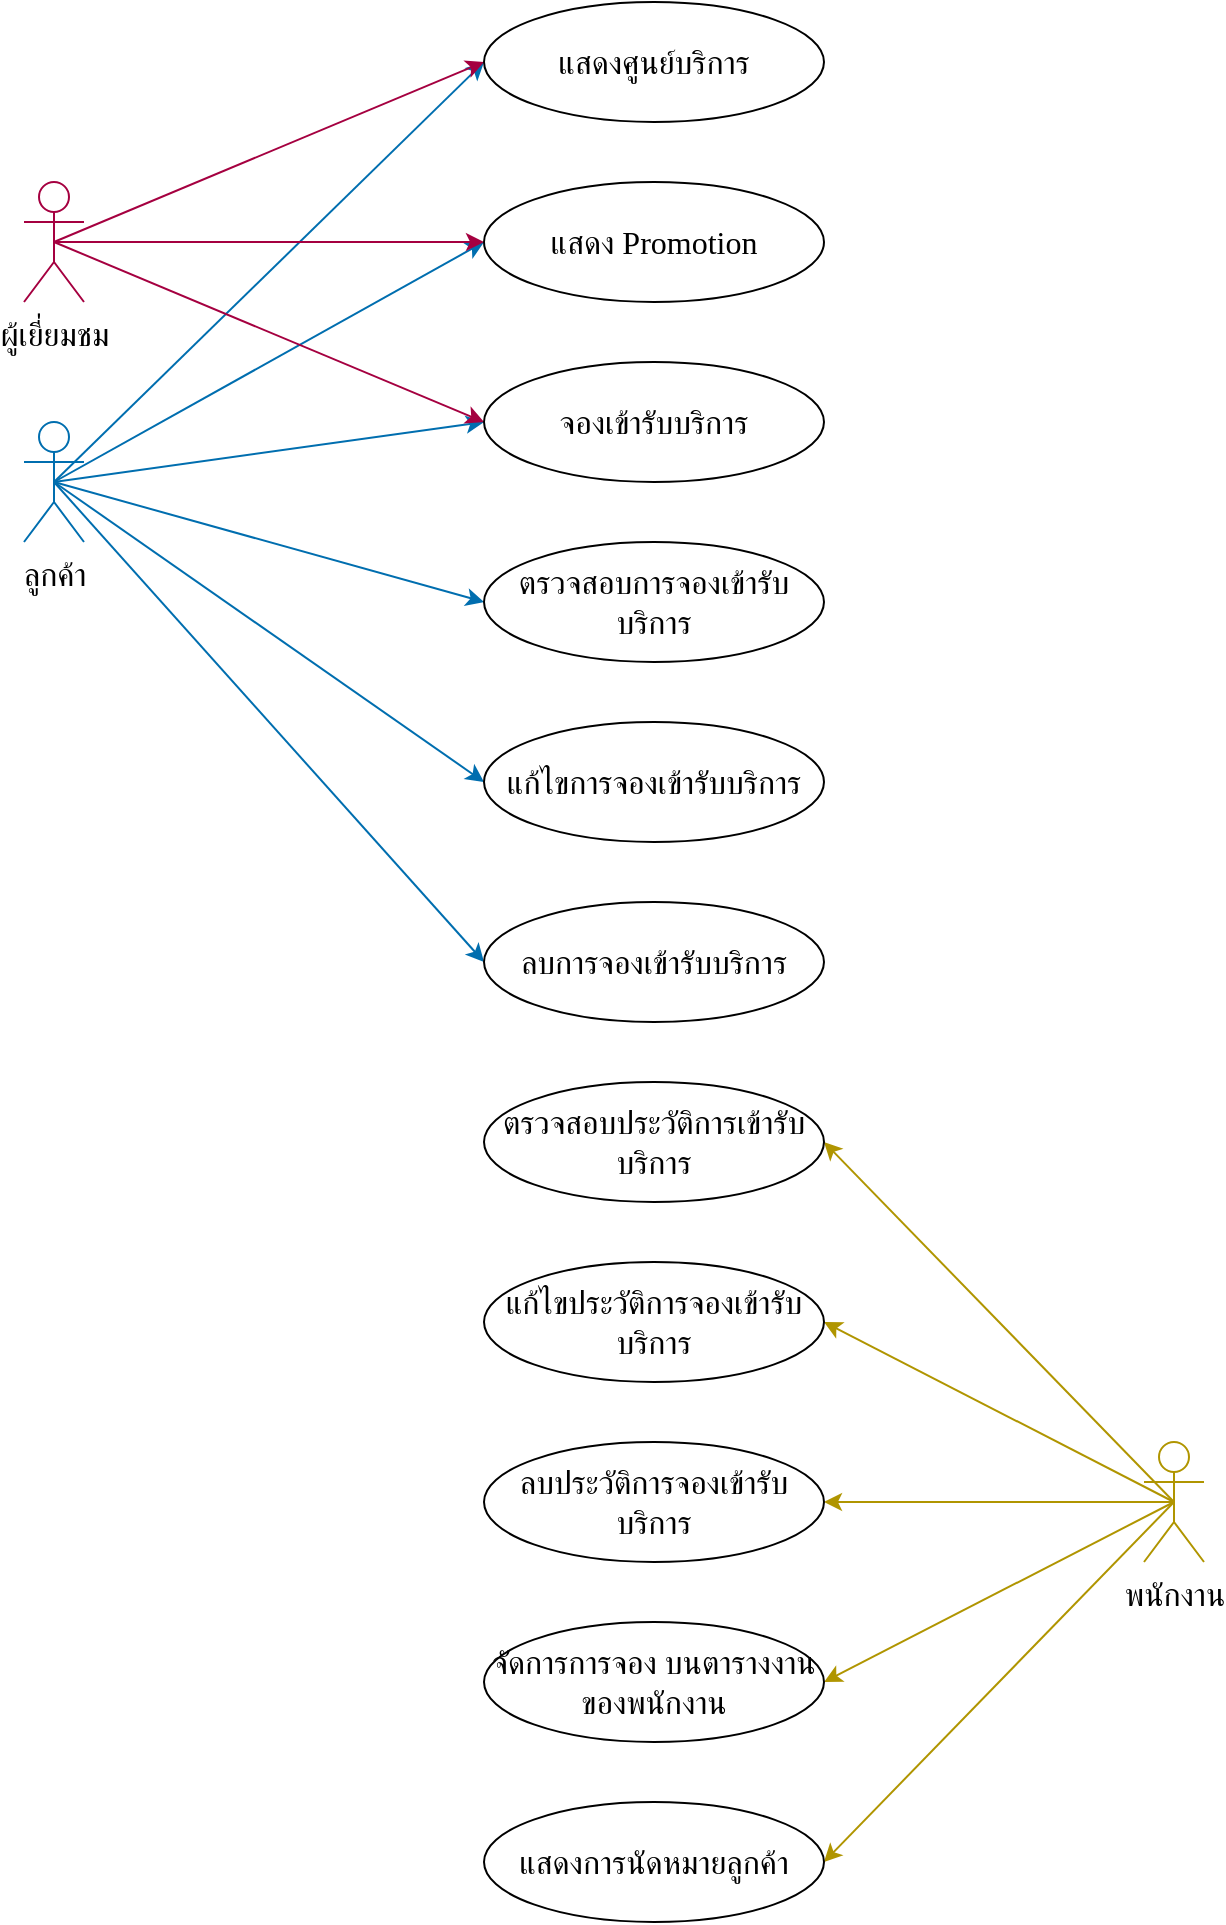<mxfile scale="10" border="0">
    <diagram id="RrSnb8na4pvMSzzhe3lu" name="use case diagram">
        <mxGraphModel dx="2720" dy="1397" grid="1" gridSize="10" guides="1" tooltips="1" connect="1" arrows="1" fold="1" page="1" pageScale="1" pageWidth="827" pageHeight="1169" math="0" shadow="0">
            <root>
                <mxCell id="0"/>
                <mxCell id="1" parent="0"/>
                <mxCell id="23" style="edgeStyle=none;html=1;entryX=0;entryY=0.5;entryDx=0;entryDy=0;exitX=0.5;exitY=0.5;exitDx=0;exitDy=0;exitPerimeter=0;fillColor=#1ba1e2;strokeColor=#006EAF;fontFamily=th sarabunPSK;fontSize=16;rounded=1;" parent="1" source="4" target="7" edge="1">
                    <mxGeometry relative="1" as="geometry"/>
                </mxCell>
                <mxCell id="24" style="edgeStyle=none;html=1;entryX=0;entryY=0.5;entryDx=0;entryDy=0;exitX=0.5;exitY=0.5;exitDx=0;exitDy=0;exitPerimeter=0;fillColor=#1ba1e2;strokeColor=#006EAF;fontFamily=th sarabunPSK;fontSize=16;rounded=1;" parent="1" source="4" target="8" edge="1">
                    <mxGeometry relative="1" as="geometry"/>
                </mxCell>
                <mxCell id="25" style="edgeStyle=none;html=1;entryX=0;entryY=0.5;entryDx=0;entryDy=0;exitX=0.5;exitY=0.5;exitDx=0;exitDy=0;exitPerimeter=0;fillColor=#1ba1e2;strokeColor=#006EAF;fontFamily=th sarabunPSK;fontSize=16;rounded=1;" parent="1" source="4" target="9" edge="1">
                    <mxGeometry relative="1" as="geometry"/>
                </mxCell>
                <mxCell id="26" style="edgeStyle=none;html=1;entryX=0;entryY=0.5;entryDx=0;entryDy=0;exitX=0.5;exitY=0.5;exitDx=0;exitDy=0;exitPerimeter=0;fillColor=#1ba1e2;strokeColor=#006EAF;fontFamily=th sarabunPSK;fontSize=16;rounded=1;" parent="1" source="4" target="10" edge="1">
                    <mxGeometry relative="1" as="geometry"/>
                </mxCell>
                <mxCell id="34" style="edgeStyle=none;html=1;exitX=0.5;exitY=0.5;exitDx=0;exitDy=0;exitPerimeter=0;entryX=0;entryY=0.5;entryDx=0;entryDy=0;fillColor=#1ba1e2;strokeColor=#006EAF;fontFamily=th sarabunPSK;fontSize=16;rounded=1;" parent="1" source="4" target="32" edge="1">
                    <mxGeometry relative="1" as="geometry"/>
                </mxCell>
                <mxCell id="36" style="edgeStyle=none;html=1;exitX=0.5;exitY=0.5;exitDx=0;exitDy=0;exitPerimeter=0;entryX=0;entryY=0.5;entryDx=0;entryDy=0;fillColor=#1ba1e2;strokeColor=#006EAF;fontFamily=th sarabunPSK;fontSize=16;rounded=1;" parent="1" source="4" target="35" edge="1">
                    <mxGeometry relative="1" as="geometry"/>
                </mxCell>
                <mxCell id="4" value="ลูกค้า" style="shape=umlActor;verticalLabelPosition=bottom;verticalAlign=top;html=1;outlineConnect=0;fillColor=none;fontColor=#000000;strokeColor=#006EAF;fontFamily=th sarabunPSK;fontSize=16;rounded=1;" parent="1" vertex="1">
                    <mxGeometry x="110" y="300" width="30" height="60" as="geometry"/>
                </mxCell>
                <mxCell id="22" style="edgeStyle=none;html=1;entryX=0;entryY=0.5;entryDx=0;entryDy=0;exitX=0.5;exitY=0.5;exitDx=0;exitDy=0;exitPerimeter=0;fillColor=#d80073;strokeColor=#A50040;fontFamily=th sarabunPSK;fontSize=16;rounded=1;" parent="1" source="5" target="7" edge="1">
                    <mxGeometry relative="1" as="geometry"/>
                </mxCell>
                <mxCell id="33" style="edgeStyle=none;html=1;exitX=0.5;exitY=0.5;exitDx=0;exitDy=0;exitPerimeter=0;fillColor=#d80073;strokeColor=#A50040;fontFamily=th sarabunPSK;fontSize=16;rounded=1;entryX=0;entryY=0.5;entryDx=0;entryDy=0;" parent="1" source="5" target="32" edge="1">
                    <mxGeometry relative="1" as="geometry"/>
                </mxCell>
                <mxCell id="40" style="edgeStyle=none;html=1;exitX=0.5;exitY=0.5;exitDx=0;exitDy=0;exitPerimeter=0;entryX=0;entryY=0.5;entryDx=0;entryDy=0;fillColor=#d80073;strokeColor=#A50040;fontFamily=th sarabunPSK;fontSize=16;rounded=1;" parent="1" source="5" target="35" edge="1">
                    <mxGeometry relative="1" as="geometry"/>
                </mxCell>
                <mxCell id="5" value="ผู้เยี่ยมชม" style="shape=umlActor;verticalLabelPosition=bottom;verticalAlign=top;html=1;outlineConnect=0;fillColor=none;fontColor=#000000;strokeColor=#A50040;fontFamily=th sarabunPSK;fontSize=16;rounded=1;" parent="1" vertex="1">
                    <mxGeometry x="110" y="180" width="30" height="60" as="geometry"/>
                </mxCell>
                <mxCell id="13" style="edgeStyle=none;html=1;exitX=0.5;exitY=0.5;exitDx=0;exitDy=0;exitPerimeter=0;entryX=1;entryY=0.5;entryDx=0;entryDy=0;fillColor=#e3c800;strokeColor=#B09500;fontFamily=th sarabunPSK;fontSize=16;rounded=1;" parent="1" source="6" target="11" edge="1">
                    <mxGeometry relative="1" as="geometry"/>
                </mxCell>
                <mxCell id="15" style="edgeStyle=none;html=1;exitX=0.5;exitY=0.5;exitDx=0;exitDy=0;exitPerimeter=0;entryX=1;entryY=0.5;entryDx=0;entryDy=0;fillColor=#e3c800;strokeColor=#B09500;fontFamily=th sarabunPSK;fontSize=16;rounded=1;" parent="1" source="6" target="12" edge="1">
                    <mxGeometry relative="1" as="geometry"/>
                </mxCell>
                <mxCell id="16" style="edgeStyle=none;html=1;exitX=0.5;exitY=0.5;exitDx=0;exitDy=0;exitPerimeter=0;entryX=1;entryY=0.5;entryDx=0;entryDy=0;fillColor=#e3c800;strokeColor=#B09500;fontFamily=th sarabunPSK;fontSize=16;rounded=1;" parent="1" source="6" target="14" edge="1">
                    <mxGeometry relative="1" as="geometry"/>
                </mxCell>
                <mxCell id="27" style="edgeStyle=none;html=1;entryX=1;entryY=0.5;entryDx=0;entryDy=0;exitX=0.5;exitY=0.5;exitDx=0;exitDy=0;exitPerimeter=0;fillColor=#e3c800;strokeColor=#B09500;fontFamily=th sarabunPSK;fontSize=16;rounded=1;" parent="1" source="6" target="19" edge="1">
                    <mxGeometry relative="1" as="geometry"/>
                </mxCell>
                <mxCell id="31" style="edgeStyle=none;html=1;exitX=0.5;exitY=0.5;exitDx=0;exitDy=0;exitPerimeter=0;entryX=1;entryY=0.5;entryDx=0;entryDy=0;fillColor=#e3c800;strokeColor=#B09500;fontFamily=th sarabunPSK;fontSize=16;rounded=1;" parent="1" source="6" target="30" edge="1">
                    <mxGeometry relative="1" as="geometry"/>
                </mxCell>
                <mxCell id="6" value="พนักงาน" style="shape=umlActor;verticalLabelPosition=bottom;verticalAlign=top;html=1;outlineConnect=0;fillColor=none;fontColor=#000000;strokeColor=#B09500;fontFamily=th sarabunPSK;fontSize=16;rounded=1;" parent="1" vertex="1">
                    <mxGeometry x="670" y="810" width="30" height="60" as="geometry"/>
                </mxCell>
                <mxCell id="7" value="จองเข้ารับบริการ" style="ellipse;whiteSpace=wrap;html=1;fontFamily=th sarabunPSK;fontSize=16;rounded=1;" parent="1" vertex="1">
                    <mxGeometry x="340" y="270" width="170" height="60" as="geometry"/>
                </mxCell>
                <mxCell id="8" value="ตรวจสอบการจองเข้ารับบริการ" style="ellipse;whiteSpace=wrap;html=1;fontFamily=th sarabunPSK;fontSize=16;rounded=1;" parent="1" vertex="1">
                    <mxGeometry x="340" y="360" width="170" height="60" as="geometry"/>
                </mxCell>
                <mxCell id="9" value="แก้ไขการจองเข้ารับบริการ" style="ellipse;whiteSpace=wrap;html=1;fontFamily=th sarabunPSK;fontSize=16;rounded=1;" parent="1" vertex="1">
                    <mxGeometry x="340" y="450" width="170" height="60" as="geometry"/>
                </mxCell>
                <mxCell id="10" value="ลบการจองเข้ารับบริการ" style="ellipse;whiteSpace=wrap;html=1;fontFamily=th sarabunPSK;fontSize=16;rounded=1;" parent="1" vertex="1">
                    <mxGeometry x="340" y="540" width="170" height="60" as="geometry"/>
                </mxCell>
                <mxCell id="11" value="ตรวจสอบประวัติการเข้ารับบริการ" style="ellipse;whiteSpace=wrap;html=1;fontFamily=th sarabunPSK;fontSize=16;rounded=1;" parent="1" vertex="1">
                    <mxGeometry x="340" y="630" width="170" height="60" as="geometry"/>
                </mxCell>
                <mxCell id="12" value="แก้ไขประวัติการจองเข้ารับบริการ" style="ellipse;whiteSpace=wrap;html=1;fontFamily=th sarabunPSK;fontSize=16;rounded=1;" parent="1" vertex="1">
                    <mxGeometry x="340" y="720" width="170" height="60" as="geometry"/>
                </mxCell>
                <mxCell id="14" value="ลบประวัติการจองเข้ารับบริการ" style="ellipse;whiteSpace=wrap;html=1;fontFamily=th sarabunPSK;fontSize=16;rounded=1;" parent="1" vertex="1">
                    <mxGeometry x="340" y="810" width="170" height="60" as="geometry"/>
                </mxCell>
                <mxCell id="19" value="จัดการการจอง บนตารางงาน&lt;br style=&quot;font-size: 16px;&quot;&gt;ของพนักงาน" style="ellipse;whiteSpace=wrap;html=1;fontFamily=th sarabunPSK;fontSize=16;rounded=1;" parent="1" vertex="1">
                    <mxGeometry x="340" y="900" width="170" height="60" as="geometry"/>
                </mxCell>
                <mxCell id="30" value="แสดงการนัดหมายลูกค้า" style="ellipse;whiteSpace=wrap;html=1;fontFamily=th sarabunPSK;fontSize=16;rounded=1;" parent="1" vertex="1">
                    <mxGeometry x="340" y="990" width="170" height="60" as="geometry"/>
                </mxCell>
                <mxCell id="32" value="แสดงศูนย์บริการ" style="ellipse;whiteSpace=wrap;html=1;fontFamily=th sarabunPSK;fontSize=16;rounded=1;" parent="1" vertex="1">
                    <mxGeometry x="340" y="90" width="170" height="60" as="geometry"/>
                </mxCell>
                <mxCell id="35" value="แสดง Promotion" style="ellipse;whiteSpace=wrap;html=1;fontFamily=th sarabunPSK;fontSize=16;rounded=1;" parent="1" vertex="1">
                    <mxGeometry x="340" y="180" width="170" height="60" as="geometry"/>
                </mxCell>
            </root>
        </mxGraphModel>
    </diagram>
</mxfile>
